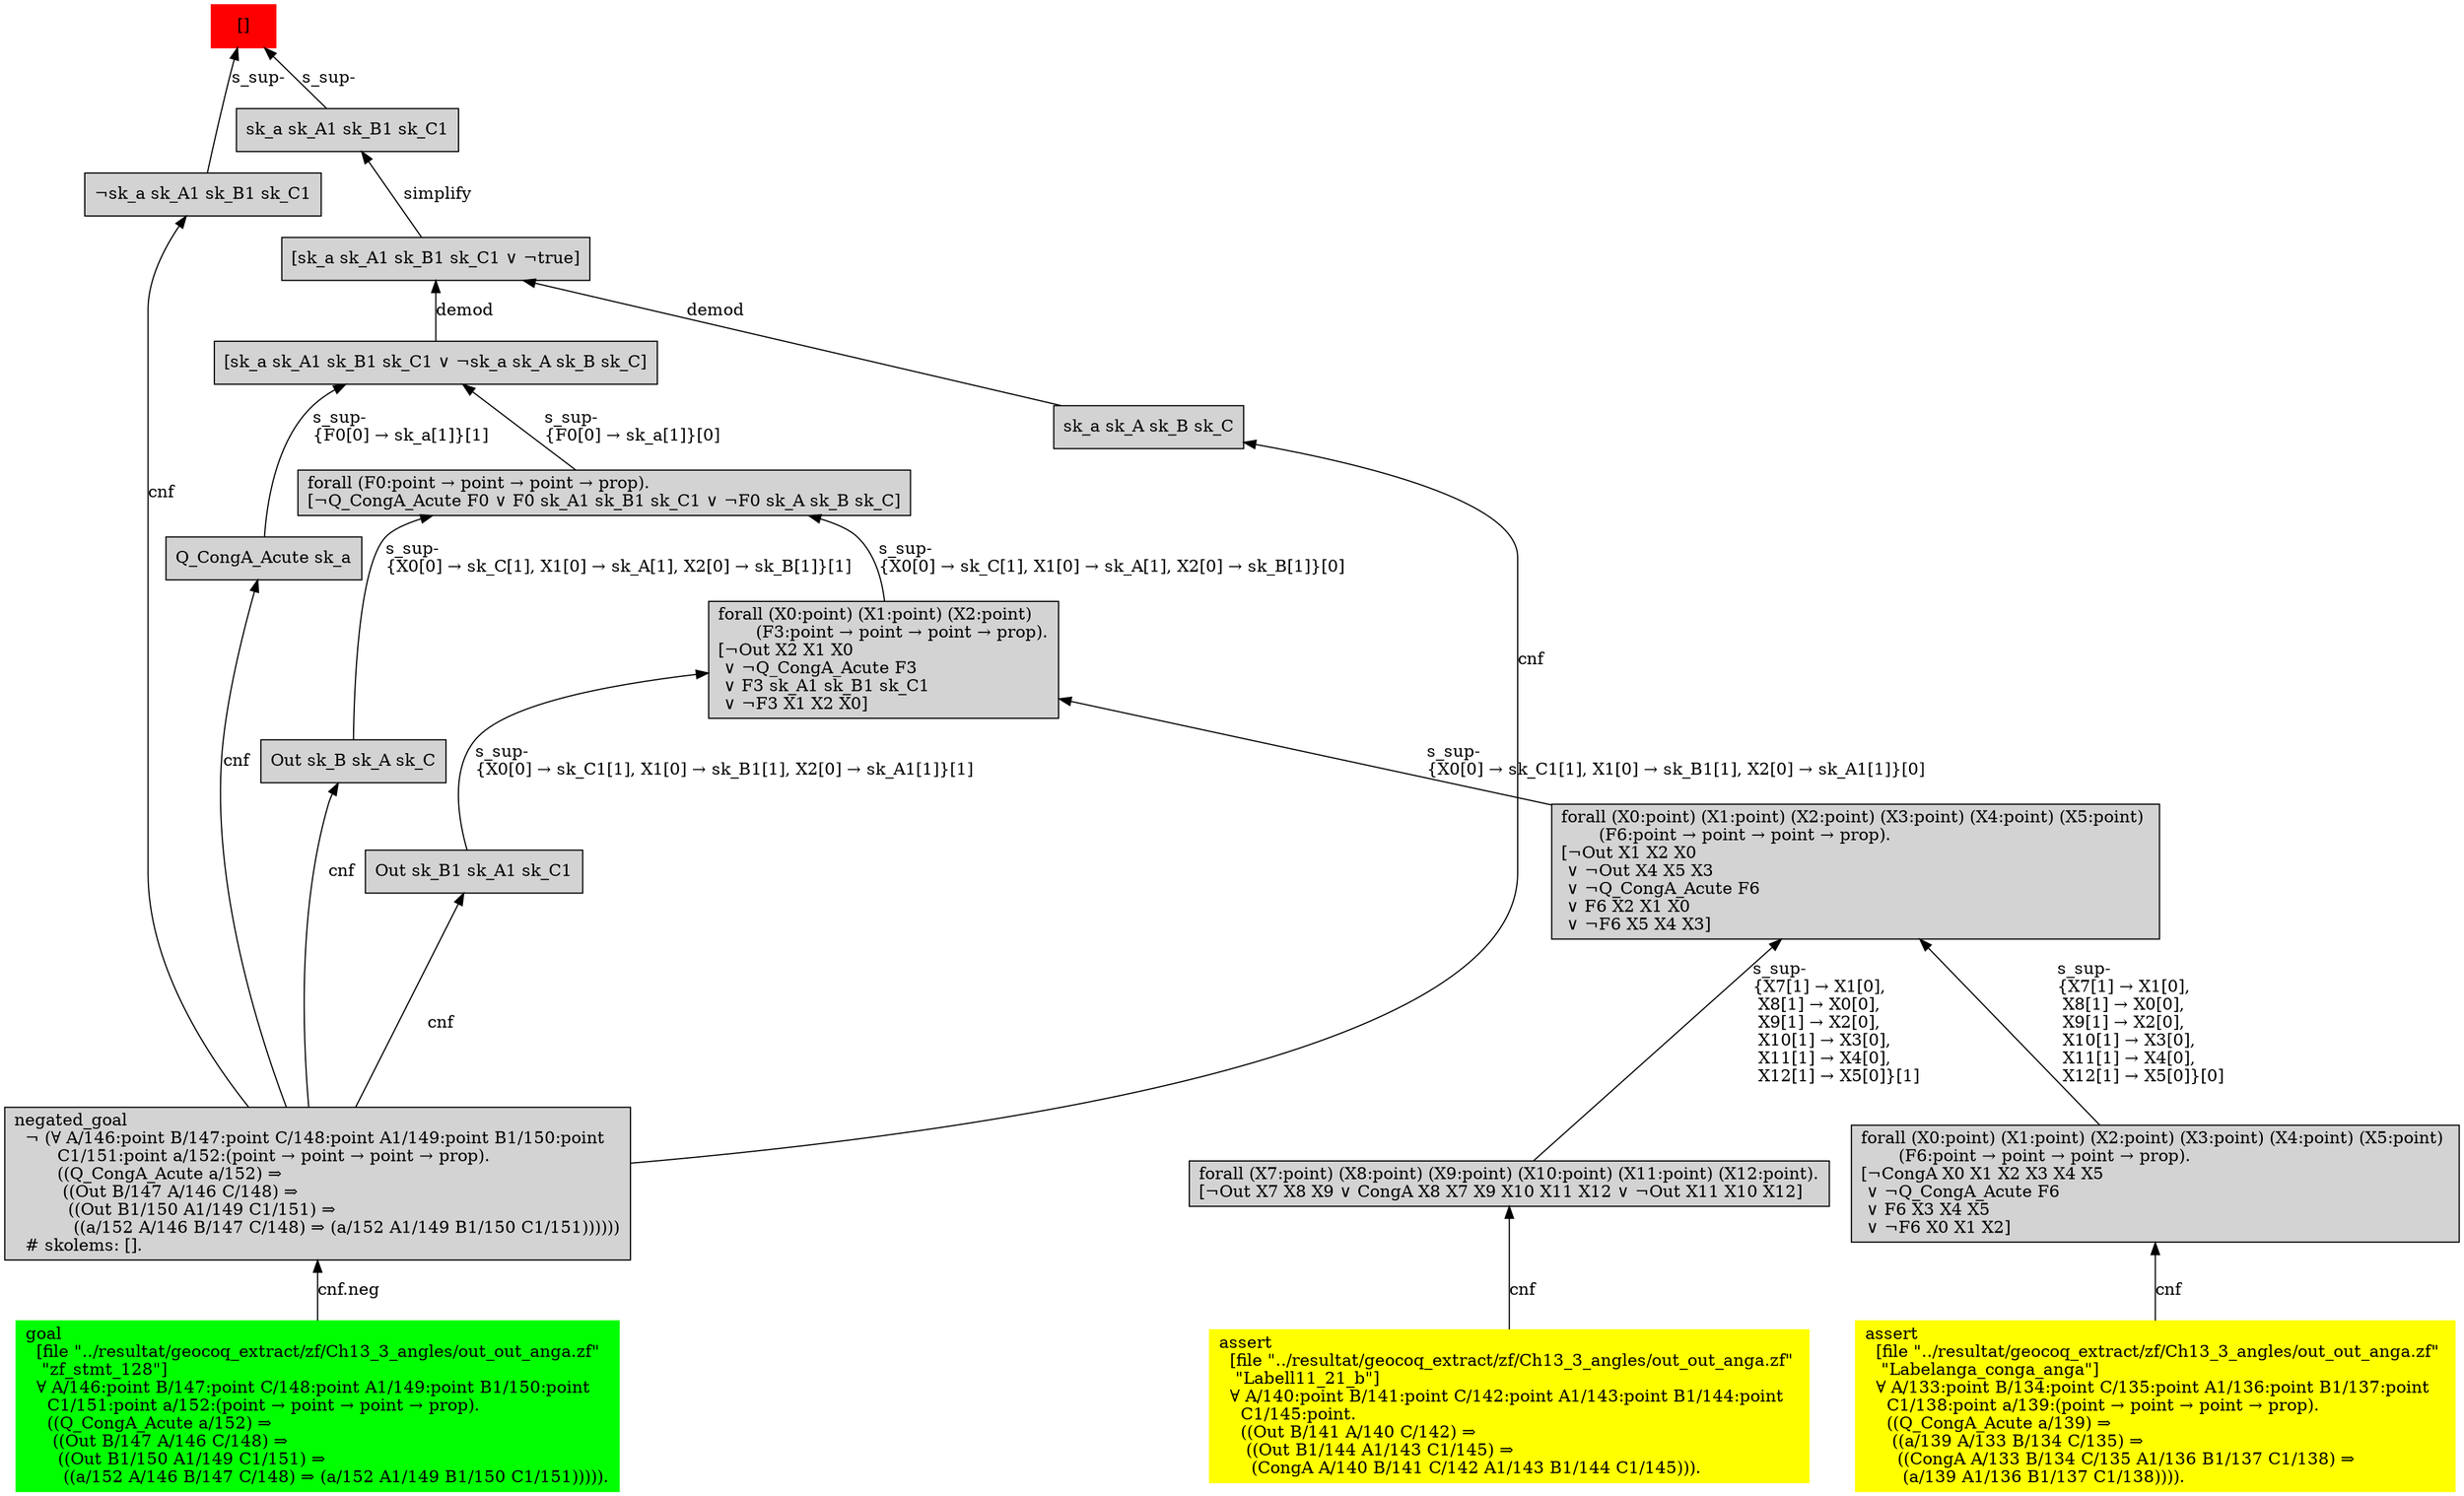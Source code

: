 digraph "unsat_graph" {
  vertex_0 [color=red, label="[]", shape=box, style=filled];
  vertex_0 -> vertex_1 [label="s_sup-\l", dir="back"];
  vertex_1 [shape=box, label="¬sk_a sk_A1 sk_B1 sk_C1\l", style=filled];
  vertex_1 -> vertex_2 [label="cnf", dir="back"];
  vertex_2 [shape=box, label="negated_goal\l  ¬ (∀ A/146:point B/147:point C/148:point A1/149:point B1/150:point \l        C1/151:point a/152:(point → point → point → prop).\l        ((Q_CongA_Acute a/152) ⇒\l         ((Out B/147 A/146 C/148) ⇒\l          ((Out B1/150 A1/149 C1/151) ⇒\l           ((a/152 A/146 B/147 C/148) ⇒ (a/152 A1/149 B1/150 C1/151))))))\l  # skolems: [].\l", style=filled];
  vertex_2 -> vertex_3 [label="cnf.neg", dir="back"];
  vertex_3 [color=green, shape=box, label="goal\l  [file \"../resultat/geocoq_extract/zf/Ch13_3_angles/out_out_anga.zf\" \l   \"zf_stmt_128\"]\l  ∀ A/146:point B/147:point C/148:point A1/149:point B1/150:point \l    C1/151:point a/152:(point → point → point → prop).\l    ((Q_CongA_Acute a/152) ⇒\l     ((Out B/147 A/146 C/148) ⇒\l      ((Out B1/150 A1/149 C1/151) ⇒\l       ((a/152 A/146 B/147 C/148) ⇒ (a/152 A1/149 B1/150 C1/151))))).\l", style=filled];
  vertex_0 -> vertex_4 [label="s_sup-\l", dir="back"];
  vertex_4 [shape=box, label="sk_a sk_A1 sk_B1 sk_C1\l", style=filled];
  vertex_4 -> vertex_5 [label="simplify", dir="back"];
  vertex_5 [shape=box, label="[sk_a sk_A1 sk_B1 sk_C1 ∨ ¬true]\l", style=filled];
  vertex_5 -> vertex_6 [label="demod", dir="back"];
  vertex_6 [shape=box, label="sk_a sk_A sk_B sk_C\l", style=filled];
  vertex_6 -> vertex_2 [label="cnf", dir="back"];
  vertex_5 -> vertex_7 [label="demod", dir="back"];
  vertex_7 [shape=box, label="[sk_a sk_A1 sk_B1 sk_C1 ∨ ¬sk_a sk_A sk_B sk_C]\l", style=filled];
  vertex_7 -> vertex_8 [label="s_sup-\l\{F0[0] → sk_a[1]\}[0]\l", dir="back"];
  vertex_8 [shape=box, label="forall (F0:point → point → point → prop).\l[¬Q_CongA_Acute F0 ∨ F0 sk_A1 sk_B1 sk_C1 ∨ ¬F0 sk_A sk_B sk_C]\l", style=filled];
  vertex_8 -> vertex_9 [label="s_sup-\l\{X0[0] → sk_C[1], X1[0] → sk_A[1], X2[0] → sk_B[1]\}[0]\l", dir="back"];
  vertex_9 [shape=box, label="forall (X0:point) (X1:point) (X2:point) \l       (F3:point → point → point → prop).\l[¬Out X2 X1 X0\l ∨ ¬Q_CongA_Acute F3\l ∨ F3 sk_A1 sk_B1 sk_C1\l ∨ ¬F3 X1 X2 X0]\l", style=filled];
  vertex_9 -> vertex_10 [label="s_sup-\l\{X0[0] → sk_C1[1], X1[0] → sk_B1[1], X2[0] → sk_A1[1]\}[0]\l", dir="back"];
  vertex_10 [shape=box, label="forall (X0:point) (X1:point) (X2:point) (X3:point) (X4:point) (X5:point) \l       (F6:point → point → point → prop).\l[¬Out X1 X2 X0\l ∨ ¬Out X4 X5 X3\l ∨ ¬Q_CongA_Acute F6\l ∨ F6 X2 X1 X0\l ∨ ¬F6 X5 X4 X3]\l", style=filled];
  vertex_10 -> vertex_11 [label="s_sup-\l\{X7[1] → X1[0], \l X8[1] → X0[0], \l X9[1] → X2[0], \l X10[1] → X3[0], \l X11[1] → X4[0], \l X12[1] → X5[0]\}[0]\l", dir="back"];
  vertex_11 [shape=box, label="forall (X0:point) (X1:point) (X2:point) (X3:point) (X4:point) (X5:point) \l       (F6:point → point → point → prop).\l[¬CongA X0 X1 X2 X3 X4 X5\l ∨ ¬Q_CongA_Acute F6\l ∨ F6 X3 X4 X5\l ∨ ¬F6 X0 X1 X2]\l", style=filled];
  vertex_11 -> vertex_12 [label="cnf", dir="back"];
  vertex_12 [color=yellow, shape=box, label="assert\l  [file \"../resultat/geocoq_extract/zf/Ch13_3_angles/out_out_anga.zf\" \l   \"Labelanga_conga_anga\"]\l  ∀ A/133:point B/134:point C/135:point A1/136:point B1/137:point \l    C1/138:point a/139:(point → point → point → prop).\l    ((Q_CongA_Acute a/139) ⇒\l     ((a/139 A/133 B/134 C/135) ⇒\l      ((CongA A/133 B/134 C/135 A1/136 B1/137 C1/138) ⇒\l       (a/139 A1/136 B1/137 C1/138)))).\l", style=filled];
  vertex_10 -> vertex_13 [label="s_sup-\l\{X7[1] → X1[0], \l X8[1] → X0[0], \l X9[1] → X2[0], \l X10[1] → X3[0], \l X11[1] → X4[0], \l X12[1] → X5[0]\}[1]\l", dir="back"];
  vertex_13 [shape=box, label="forall (X7:point) (X8:point) (X9:point) (X10:point) (X11:point) (X12:point).\l[¬Out X7 X8 X9 ∨ CongA X8 X7 X9 X10 X11 X12 ∨ ¬Out X11 X10 X12]\l", style=filled];
  vertex_13 -> vertex_14 [label="cnf", dir="back"];
  vertex_14 [color=yellow, shape=box, label="assert\l  [file \"../resultat/geocoq_extract/zf/Ch13_3_angles/out_out_anga.zf\" \l   \"Labell11_21_b\"]\l  ∀ A/140:point B/141:point C/142:point A1/143:point B1/144:point \l    C1/145:point.\l    ((Out B/141 A/140 C/142) ⇒\l     ((Out B1/144 A1/143 C1/145) ⇒\l      (CongA A/140 B/141 C/142 A1/143 B1/144 C1/145))).\l", style=filled];
  vertex_9 -> vertex_15 [label="s_sup-\l\{X0[0] → sk_C1[1], X1[0] → sk_B1[1], X2[0] → sk_A1[1]\}[1]\l", dir="back"];
  vertex_15 [shape=box, label="Out sk_B1 sk_A1 sk_C1\l", style=filled];
  vertex_15 -> vertex_2 [label="cnf", dir="back"];
  vertex_8 -> vertex_16 [label="s_sup-\l\{X0[0] → sk_C[1], X1[0] → sk_A[1], X2[0] → sk_B[1]\}[1]\l", dir="back"];
  vertex_16 [shape=box, label="Out sk_B sk_A sk_C\l", style=filled];
  vertex_16 -> vertex_2 [label="cnf", dir="back"];
  vertex_7 -> vertex_17 [label="s_sup-\l\{F0[0] → sk_a[1]\}[1]\l", dir="back"];
  vertex_17 [shape=box, label="Q_CongA_Acute sk_a\l", style=filled];
  vertex_17 -> vertex_2 [label="cnf", dir="back"];
  }


